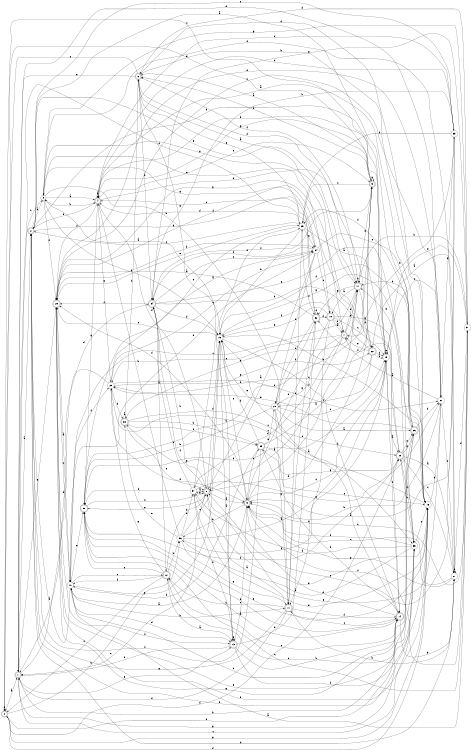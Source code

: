 digraph n32_9 {
__start0 [label="" shape="none"];

rankdir=LR;
size="8,5";

s0 [style="rounded,filled", color="black", fillcolor="white" shape="doublecircle", label="0"];
s1 [style="rounded,filled", color="black", fillcolor="white" shape="doublecircle", label="1"];
s2 [style="rounded,filled", color="black", fillcolor="white" shape="doublecircle", label="2"];
s3 [style="filled", color="black", fillcolor="white" shape="circle", label="3"];
s4 [style="rounded,filled", color="black", fillcolor="white" shape="doublecircle", label="4"];
s5 [style="rounded,filled", color="black", fillcolor="white" shape="doublecircle", label="5"];
s6 [style="rounded,filled", color="black", fillcolor="white" shape="doublecircle", label="6"];
s7 [style="rounded,filled", color="black", fillcolor="white" shape="doublecircle", label="7"];
s8 [style="rounded,filled", color="black", fillcolor="white" shape="doublecircle", label="8"];
s9 [style="rounded,filled", color="black", fillcolor="white" shape="doublecircle", label="9"];
s10 [style="filled", color="black", fillcolor="white" shape="circle", label="10"];
s11 [style="rounded,filled", color="black", fillcolor="white" shape="doublecircle", label="11"];
s12 [style="rounded,filled", color="black", fillcolor="white" shape="doublecircle", label="12"];
s13 [style="rounded,filled", color="black", fillcolor="white" shape="doublecircle", label="13"];
s14 [style="rounded,filled", color="black", fillcolor="white" shape="doublecircle", label="14"];
s15 [style="filled", color="black", fillcolor="white" shape="circle", label="15"];
s16 [style="filled", color="black", fillcolor="white" shape="circle", label="16"];
s17 [style="rounded,filled", color="black", fillcolor="white" shape="doublecircle", label="17"];
s18 [style="rounded,filled", color="black", fillcolor="white" shape="doublecircle", label="18"];
s19 [style="filled", color="black", fillcolor="white" shape="circle", label="19"];
s20 [style="rounded,filled", color="black", fillcolor="white" shape="doublecircle", label="20"];
s21 [style="filled", color="black", fillcolor="white" shape="circle", label="21"];
s22 [style="rounded,filled", color="black", fillcolor="white" shape="doublecircle", label="22"];
s23 [style="filled", color="black", fillcolor="white" shape="circle", label="23"];
s24 [style="filled", color="black", fillcolor="white" shape="circle", label="24"];
s25 [style="filled", color="black", fillcolor="white" shape="circle", label="25"];
s26 [style="rounded,filled", color="black", fillcolor="white" shape="doublecircle", label="26"];
s27 [style="filled", color="black", fillcolor="white" shape="circle", label="27"];
s28 [style="rounded,filled", color="black", fillcolor="white" shape="doublecircle", label="28"];
s29 [style="filled", color="black", fillcolor="white" shape="circle", label="29"];
s30 [style="rounded,filled", color="black", fillcolor="white" shape="doublecircle", label="30"];
s31 [style="filled", color="black", fillcolor="white" shape="circle", label="31"];
s32 [style="rounded,filled", color="black", fillcolor="white" shape="doublecircle", label="32"];
s33 [style="filled", color="black", fillcolor="white" shape="circle", label="33"];
s34 [style="rounded,filled", color="black", fillcolor="white" shape="doublecircle", label="34"];
s35 [style="filled", color="black", fillcolor="white" shape="circle", label="35"];
s36 [style="filled", color="black", fillcolor="white" shape="circle", label="36"];
s37 [style="filled", color="black", fillcolor="white" shape="circle", label="37"];
s38 [style="rounded,filled", color="black", fillcolor="white" shape="doublecircle", label="38"];
s39 [style="rounded,filled", color="black", fillcolor="white" shape="doublecircle", label="39"];
s0 -> s1 [label="a"];
s0 -> s36 [label="b"];
s0 -> s5 [label="c"];
s0 -> s16 [label="d"];
s0 -> s0 [label="e"];
s0 -> s20 [label="f"];
s0 -> s16 [label="g"];
s1 -> s2 [label="a"];
s1 -> s26 [label="b"];
s1 -> s35 [label="c"];
s1 -> s34 [label="d"];
s1 -> s13 [label="e"];
s1 -> s29 [label="f"];
s1 -> s28 [label="g"];
s2 -> s3 [label="a"];
s2 -> s35 [label="b"];
s2 -> s33 [label="c"];
s2 -> s21 [label="d"];
s2 -> s17 [label="e"];
s2 -> s4 [label="f"];
s2 -> s24 [label="g"];
s3 -> s4 [label="a"];
s3 -> s11 [label="b"];
s3 -> s1 [label="c"];
s3 -> s28 [label="d"];
s3 -> s18 [label="e"];
s3 -> s15 [label="f"];
s3 -> s17 [label="g"];
s4 -> s4 [label="a"];
s4 -> s3 [label="b"];
s4 -> s5 [label="c"];
s4 -> s8 [label="d"];
s4 -> s22 [label="e"];
s4 -> s28 [label="f"];
s4 -> s23 [label="g"];
s5 -> s6 [label="a"];
s5 -> s6 [label="b"];
s5 -> s29 [label="c"];
s5 -> s8 [label="d"];
s5 -> s0 [label="e"];
s5 -> s34 [label="f"];
s5 -> s5 [label="g"];
s6 -> s7 [label="a"];
s6 -> s16 [label="b"];
s6 -> s0 [label="c"];
s6 -> s34 [label="d"];
s6 -> s1 [label="e"];
s6 -> s17 [label="f"];
s6 -> s15 [label="g"];
s7 -> s8 [label="a"];
s7 -> s17 [label="b"];
s7 -> s25 [label="c"];
s7 -> s37 [label="d"];
s7 -> s23 [label="e"];
s7 -> s15 [label="f"];
s7 -> s17 [label="g"];
s8 -> s9 [label="a"];
s8 -> s34 [label="b"];
s8 -> s1 [label="c"];
s8 -> s15 [label="d"];
s8 -> s30 [label="e"];
s8 -> s34 [label="f"];
s8 -> s37 [label="g"];
s9 -> s10 [label="a"];
s9 -> s36 [label="b"];
s9 -> s19 [label="c"];
s9 -> s28 [label="d"];
s9 -> s39 [label="e"];
s9 -> s17 [label="f"];
s9 -> s38 [label="g"];
s10 -> s2 [label="a"];
s10 -> s11 [label="b"];
s10 -> s12 [label="c"];
s10 -> s13 [label="d"];
s10 -> s30 [label="e"];
s10 -> s23 [label="f"];
s10 -> s15 [label="g"];
s11 -> s8 [label="a"];
s11 -> s12 [label="b"];
s11 -> s14 [label="c"];
s11 -> s14 [label="d"];
s11 -> s29 [label="e"];
s11 -> s1 [label="f"];
s11 -> s2 [label="g"];
s12 -> s13 [label="a"];
s12 -> s36 [label="b"];
s12 -> s0 [label="c"];
s12 -> s8 [label="d"];
s12 -> s30 [label="e"];
s12 -> s10 [label="f"];
s12 -> s23 [label="g"];
s13 -> s3 [label="a"];
s13 -> s14 [label="b"];
s13 -> s9 [label="c"];
s13 -> s32 [label="d"];
s13 -> s1 [label="e"];
s13 -> s16 [label="f"];
s13 -> s13 [label="g"];
s14 -> s15 [label="a"];
s14 -> s30 [label="b"];
s14 -> s10 [label="c"];
s14 -> s9 [label="d"];
s14 -> s12 [label="e"];
s14 -> s39 [label="f"];
s14 -> s21 [label="g"];
s15 -> s13 [label="a"];
s15 -> s16 [label="b"];
s15 -> s9 [label="c"];
s15 -> s14 [label="d"];
s15 -> s28 [label="e"];
s15 -> s26 [label="f"];
s15 -> s35 [label="g"];
s16 -> s4 [label="a"];
s16 -> s17 [label="b"];
s16 -> s23 [label="c"];
s16 -> s6 [label="d"];
s16 -> s37 [label="e"];
s16 -> s28 [label="f"];
s16 -> s27 [label="g"];
s17 -> s18 [label="a"];
s17 -> s17 [label="b"];
s17 -> s10 [label="c"];
s17 -> s22 [label="d"];
s17 -> s5 [label="e"];
s17 -> s6 [label="f"];
s17 -> s32 [label="g"];
s18 -> s7 [label="a"];
s18 -> s11 [label="b"];
s18 -> s19 [label="c"];
s18 -> s9 [label="d"];
s18 -> s15 [label="e"];
s18 -> s7 [label="f"];
s18 -> s20 [label="g"];
s19 -> s20 [label="a"];
s19 -> s4 [label="b"];
s19 -> s27 [label="c"];
s19 -> s2 [label="d"];
s19 -> s19 [label="e"];
s19 -> s14 [label="f"];
s19 -> s4 [label="g"];
s20 -> s21 [label="a"];
s20 -> s30 [label="b"];
s20 -> s21 [label="c"];
s20 -> s35 [label="d"];
s20 -> s26 [label="e"];
s20 -> s32 [label="f"];
s20 -> s26 [label="g"];
s21 -> s22 [label="a"];
s21 -> s11 [label="b"];
s21 -> s9 [label="c"];
s21 -> s31 [label="d"];
s21 -> s21 [label="e"];
s21 -> s3 [label="f"];
s21 -> s9 [label="g"];
s22 -> s19 [label="a"];
s22 -> s23 [label="b"];
s22 -> s25 [label="c"];
s22 -> s19 [label="d"];
s22 -> s7 [label="e"];
s22 -> s28 [label="f"];
s22 -> s28 [label="g"];
s23 -> s24 [label="a"];
s23 -> s1 [label="b"];
s23 -> s24 [label="c"];
s23 -> s38 [label="d"];
s23 -> s27 [label="e"];
s23 -> s9 [label="f"];
s23 -> s22 [label="g"];
s24 -> s8 [label="a"];
s24 -> s25 [label="b"];
s24 -> s18 [label="c"];
s24 -> s10 [label="d"];
s24 -> s16 [label="e"];
s24 -> s34 [label="f"];
s24 -> s3 [label="g"];
s25 -> s26 [label="a"];
s25 -> s30 [label="b"];
s25 -> s19 [label="c"];
s25 -> s20 [label="d"];
s25 -> s15 [label="e"];
s25 -> s32 [label="f"];
s25 -> s11 [label="g"];
s26 -> s2 [label="a"];
s26 -> s27 [label="b"];
s26 -> s12 [label="c"];
s26 -> s0 [label="d"];
s26 -> s23 [label="e"];
s26 -> s29 [label="f"];
s26 -> s17 [label="g"];
s27 -> s7 [label="a"];
s27 -> s9 [label="b"];
s27 -> s28 [label="c"];
s27 -> s1 [label="d"];
s27 -> s8 [label="e"];
s27 -> s21 [label="f"];
s27 -> s33 [label="g"];
s28 -> s10 [label="a"];
s28 -> s24 [label="b"];
s28 -> s10 [label="c"];
s28 -> s27 [label="d"];
s28 -> s29 [label="e"];
s28 -> s13 [label="f"];
s28 -> s14 [label="g"];
s29 -> s19 [label="a"];
s29 -> s15 [label="b"];
s29 -> s2 [label="c"];
s29 -> s4 [label="d"];
s29 -> s30 [label="e"];
s29 -> s32 [label="f"];
s29 -> s24 [label="g"];
s30 -> s14 [label="a"];
s30 -> s5 [label="b"];
s30 -> s31 [label="c"];
s30 -> s19 [label="d"];
s30 -> s16 [label="e"];
s30 -> s8 [label="f"];
s30 -> s4 [label="g"];
s31 -> s10 [label="a"];
s31 -> s17 [label="b"];
s31 -> s9 [label="c"];
s31 -> s6 [label="d"];
s31 -> s19 [label="e"];
s31 -> s9 [label="f"];
s31 -> s3 [label="g"];
s32 -> s28 [label="a"];
s32 -> s25 [label="b"];
s32 -> s4 [label="c"];
s32 -> s18 [label="d"];
s32 -> s6 [label="e"];
s32 -> s32 [label="f"];
s32 -> s11 [label="g"];
s33 -> s9 [label="a"];
s33 -> s34 [label="b"];
s33 -> s8 [label="c"];
s33 -> s4 [label="d"];
s33 -> s4 [label="e"];
s33 -> s29 [label="f"];
s33 -> s7 [label="g"];
s34 -> s12 [label="a"];
s34 -> s14 [label="b"];
s34 -> s24 [label="c"];
s34 -> s15 [label="d"];
s34 -> s35 [label="e"];
s34 -> s28 [label="f"];
s34 -> s31 [label="g"];
s35 -> s36 [label="a"];
s35 -> s20 [label="b"];
s35 -> s16 [label="c"];
s35 -> s9 [label="d"];
s35 -> s28 [label="e"];
s35 -> s37 [label="f"];
s35 -> s1 [label="g"];
s36 -> s19 [label="a"];
s36 -> s4 [label="b"];
s36 -> s15 [label="c"];
s36 -> s37 [label="d"];
s36 -> s38 [label="e"];
s36 -> s19 [label="f"];
s36 -> s11 [label="g"];
s37 -> s8 [label="a"];
s37 -> s13 [label="b"];
s37 -> s34 [label="c"];
s37 -> s29 [label="d"];
s37 -> s16 [label="e"];
s37 -> s30 [label="f"];
s37 -> s27 [label="g"];
s38 -> s38 [label="a"];
s38 -> s39 [label="b"];
s38 -> s35 [label="c"];
s38 -> s6 [label="d"];
s38 -> s8 [label="e"];
s38 -> s39 [label="f"];
s38 -> s17 [label="g"];
s39 -> s5 [label="a"];
s39 -> s15 [label="b"];
s39 -> s16 [label="c"];
s39 -> s10 [label="d"];
s39 -> s25 [label="e"];
s39 -> s2 [label="f"];
s39 -> s20 [label="g"];

}